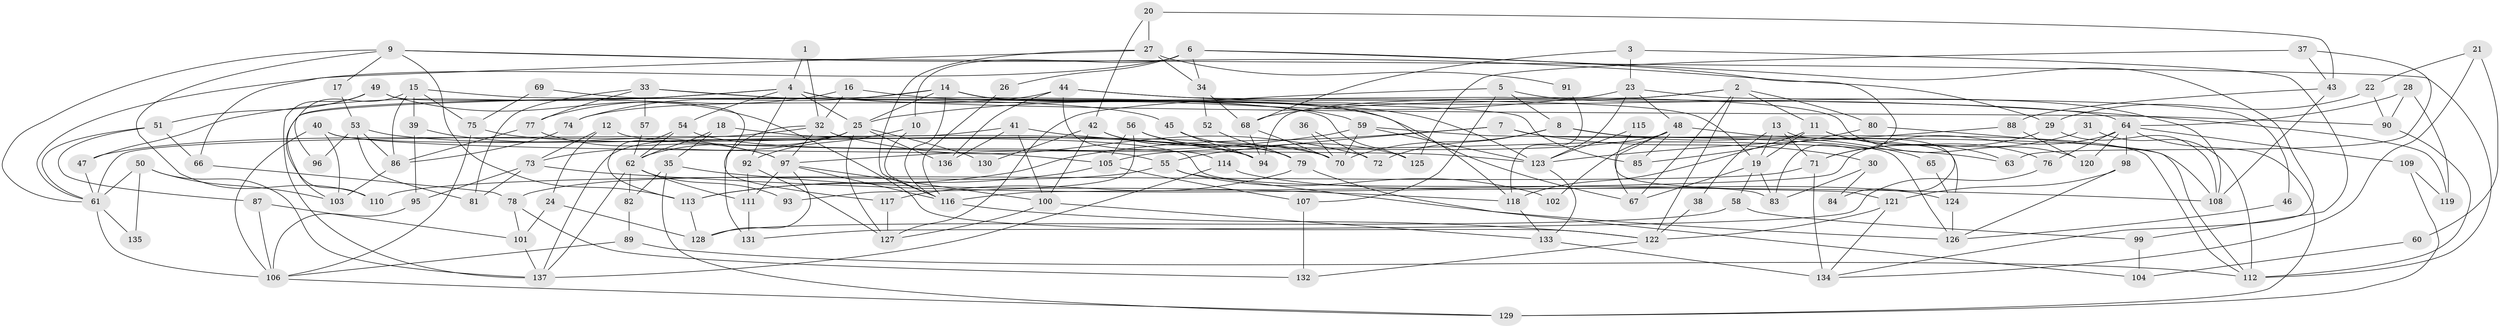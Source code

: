 // coarse degree distribution, {6: 0.07352941176470588, 9: 0.07352941176470588, 7: 0.11764705882352941, 11: 0.014705882352941176, 12: 0.029411764705882353, 8: 0.058823529411764705, 10: 0.014705882352941176, 4: 0.1323529411764706, 3: 0.20588235294117646, 5: 0.08823529411764706, 16: 0.029411764705882353, 2: 0.14705882352941177, 14: 0.014705882352941176}
// Generated by graph-tools (version 1.1) at 2025/19/03/04/25 18:19:01]
// undirected, 137 vertices, 274 edges
graph export_dot {
graph [start="1"]
  node [color=gray90,style=filled];
  1;
  2;
  3;
  4;
  5;
  6;
  7;
  8;
  9;
  10;
  11;
  12;
  13;
  14;
  15;
  16;
  17;
  18;
  19;
  20;
  21;
  22;
  23;
  24;
  25;
  26;
  27;
  28;
  29;
  30;
  31;
  32;
  33;
  34;
  35;
  36;
  37;
  38;
  39;
  40;
  41;
  42;
  43;
  44;
  45;
  46;
  47;
  48;
  49;
  50;
  51;
  52;
  53;
  54;
  55;
  56;
  57;
  58;
  59;
  60;
  61;
  62;
  63;
  64;
  65;
  66;
  67;
  68;
  69;
  70;
  71;
  72;
  73;
  74;
  75;
  76;
  77;
  78;
  79;
  80;
  81;
  82;
  83;
  84;
  85;
  86;
  87;
  88;
  89;
  90;
  91;
  92;
  93;
  94;
  95;
  96;
  97;
  98;
  99;
  100;
  101;
  102;
  103;
  104;
  105;
  106;
  107;
  108;
  109;
  110;
  111;
  112;
  113;
  114;
  115;
  116;
  117;
  118;
  119;
  120;
  121;
  122;
  123;
  124;
  125;
  126;
  127;
  128;
  129;
  130;
  131;
  132;
  133;
  134;
  135;
  136;
  137;
  1 -- 4;
  1 -- 32;
  2 -- 67;
  2 -- 94;
  2 -- 11;
  2 -- 68;
  2 -- 80;
  2 -- 122;
  3 -- 68;
  3 -- 23;
  3 -- 99;
  4 -- 54;
  4 -- 92;
  4 -- 25;
  4 -- 47;
  4 -- 67;
  4 -- 90;
  4 -- 110;
  5 -- 107;
  5 -- 127;
  5 -- 8;
  5 -- 108;
  6 -- 61;
  6 -- 134;
  6 -- 10;
  6 -- 26;
  6 -- 34;
  6 -- 83;
  7 -- 113;
  7 -- 55;
  7 -- 30;
  7 -- 112;
  8 -- 70;
  8 -- 65;
  8 -- 72;
  8 -- 108;
  9 -- 110;
  9 -- 113;
  9 -- 17;
  9 -- 29;
  9 -- 61;
  9 -- 112;
  10 -- 116;
  10 -- 92;
  11 -- 76;
  11 -- 19;
  11 -- 63;
  11 -- 118;
  12 -- 73;
  12 -- 123;
  12 -- 24;
  13 -- 71;
  13 -- 19;
  13 -- 38;
  13 -- 84;
  14 -- 118;
  14 -- 19;
  14 -- 25;
  14 -- 74;
  14 -- 103;
  14 -- 116;
  14 -- 120;
  15 -- 85;
  15 -- 75;
  15 -- 39;
  15 -- 86;
  15 -- 96;
  16 -- 77;
  16 -- 123;
  16 -- 32;
  17 -- 53;
  18 -- 62;
  18 -- 70;
  18 -- 35;
  19 -- 83;
  19 -- 58;
  19 -- 67;
  20 -- 27;
  20 -- 43;
  20 -- 42;
  21 -- 134;
  21 -- 22;
  21 -- 60;
  22 -- 90;
  22 -- 29;
  23 -- 123;
  23 -- 25;
  23 -- 46;
  23 -- 48;
  24 -- 101;
  24 -- 128;
  25 -- 62;
  25 -- 73;
  25 -- 127;
  25 -- 130;
  25 -- 136;
  25 -- 137;
  26 -- 116;
  27 -- 116;
  27 -- 34;
  27 -- 66;
  27 -- 91;
  28 -- 90;
  28 -- 64;
  28 -- 119;
  29 -- 108;
  29 -- 71;
  30 -- 83;
  30 -- 84;
  31 -- 112;
  31 -- 71;
  32 -- 97;
  32 -- 47;
  32 -- 72;
  32 -- 131;
  33 -- 77;
  33 -- 81;
  33 -- 45;
  33 -- 57;
  33 -- 59;
  34 -- 68;
  34 -- 52;
  35 -- 129;
  35 -- 82;
  35 -- 118;
  36 -- 72;
  36 -- 70;
  37 -- 63;
  37 -- 43;
  37 -- 125;
  38 -- 122;
  39 -- 95;
  39 -- 97;
  40 -- 103;
  40 -- 106;
  40 -- 83;
  40 -- 105;
  41 -- 61;
  41 -- 136;
  41 -- 63;
  41 -- 100;
  42 -- 100;
  42 -- 79;
  42 -- 94;
  42 -- 130;
  43 -- 108;
  43 -- 88;
  44 -- 64;
  44 -- 74;
  44 -- 114;
  44 -- 119;
  44 -- 136;
  45 -- 94;
  45 -- 70;
  46 -- 126;
  47 -- 61;
  48 -- 67;
  48 -- 85;
  48 -- 102;
  48 -- 105;
  48 -- 124;
  49 -- 51;
  49 -- 137;
  49 -- 117;
  49 -- 122;
  50 -- 61;
  50 -- 137;
  50 -- 103;
  50 -- 135;
  51 -- 66;
  51 -- 61;
  51 -- 87;
  52 -- 79;
  53 -- 94;
  53 -- 86;
  53 -- 81;
  53 -- 96;
  54 -- 113;
  54 -- 62;
  54 -- 55;
  55 -- 126;
  55 -- 78;
  55 -- 102;
  56 -- 79;
  56 -- 105;
  56 -- 93;
  56 -- 125;
  57 -- 62;
  58 -- 128;
  58 -- 99;
  59 -- 97;
  59 -- 70;
  59 -- 123;
  59 -- 126;
  60 -- 104;
  61 -- 106;
  61 -- 135;
  62 -- 111;
  62 -- 82;
  62 -- 93;
  62 -- 137;
  64 -- 129;
  64 -- 116;
  64 -- 76;
  64 -- 98;
  64 -- 109;
  64 -- 120;
  65 -- 124;
  66 -- 78;
  68 -- 70;
  68 -- 94;
  69 -- 75;
  69 -- 125;
  71 -- 134;
  71 -- 110;
  73 -- 108;
  73 -- 81;
  73 -- 95;
  74 -- 86;
  75 -- 94;
  75 -- 106;
  76 -- 131;
  77 -- 97;
  77 -- 86;
  78 -- 101;
  78 -- 132;
  79 -- 117;
  79 -- 104;
  80 -- 112;
  80 -- 85;
  82 -- 89;
  86 -- 103;
  87 -- 106;
  87 -- 101;
  88 -- 120;
  88 -- 123;
  89 -- 112;
  89 -- 106;
  90 -- 112;
  91 -- 118;
  92 -- 127;
  92 -- 111;
  95 -- 106;
  97 -- 116;
  97 -- 100;
  97 -- 111;
  97 -- 128;
  98 -- 126;
  98 -- 121;
  99 -- 104;
  100 -- 127;
  100 -- 133;
  101 -- 137;
  105 -- 107;
  105 -- 113;
  106 -- 129;
  107 -- 132;
  109 -- 119;
  109 -- 129;
  111 -- 131;
  113 -- 128;
  114 -- 137;
  114 -- 124;
  115 -- 121;
  115 -- 123;
  116 -- 122;
  117 -- 127;
  118 -- 133;
  121 -- 122;
  121 -- 134;
  122 -- 132;
  123 -- 133;
  124 -- 126;
  133 -- 134;
}
